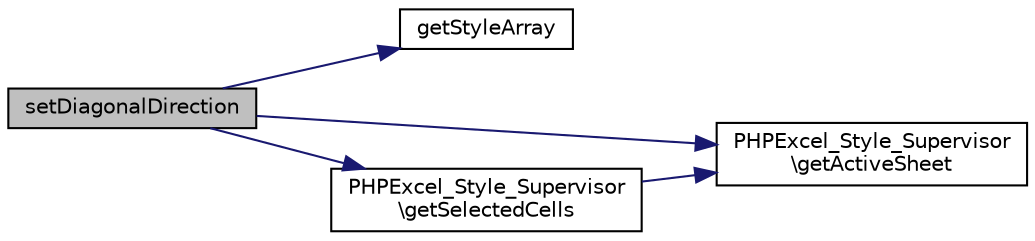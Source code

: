 digraph "setDiagonalDirection"
{
  edge [fontname="Helvetica",fontsize="10",labelfontname="Helvetica",labelfontsize="10"];
  node [fontname="Helvetica",fontsize="10",shape=record];
  rankdir="LR";
  Node96 [label="setDiagonalDirection",height=0.2,width=0.4,color="black", fillcolor="grey75", style="filled", fontcolor="black"];
  Node96 -> Node97 [color="midnightblue",fontsize="10",style="solid",fontname="Helvetica"];
  Node97 [label="getStyleArray",height=0.2,width=0.4,color="black", fillcolor="white", style="filled",URL="$class_p_h_p_excel___style___borders.html#af6c54f6a9dcec97e4b2e1bf4fb4d9092"];
  Node96 -> Node98 [color="midnightblue",fontsize="10",style="solid",fontname="Helvetica"];
  Node98 [label="PHPExcel_Style_Supervisor\l\\getActiveSheet",height=0.2,width=0.4,color="black", fillcolor="white", style="filled",URL="$class_p_h_p_excel___style___supervisor.html#aec8f52691db1a69bb76b089bdae0c8e6"];
  Node96 -> Node99 [color="midnightblue",fontsize="10",style="solid",fontname="Helvetica"];
  Node99 [label="PHPExcel_Style_Supervisor\l\\getSelectedCells",height=0.2,width=0.4,color="black", fillcolor="white", style="filled",URL="$class_p_h_p_excel___style___supervisor.html#ab17aa77ef10e750a08120fbf6f965eb2"];
  Node99 -> Node98 [color="midnightblue",fontsize="10",style="solid",fontname="Helvetica"];
}
